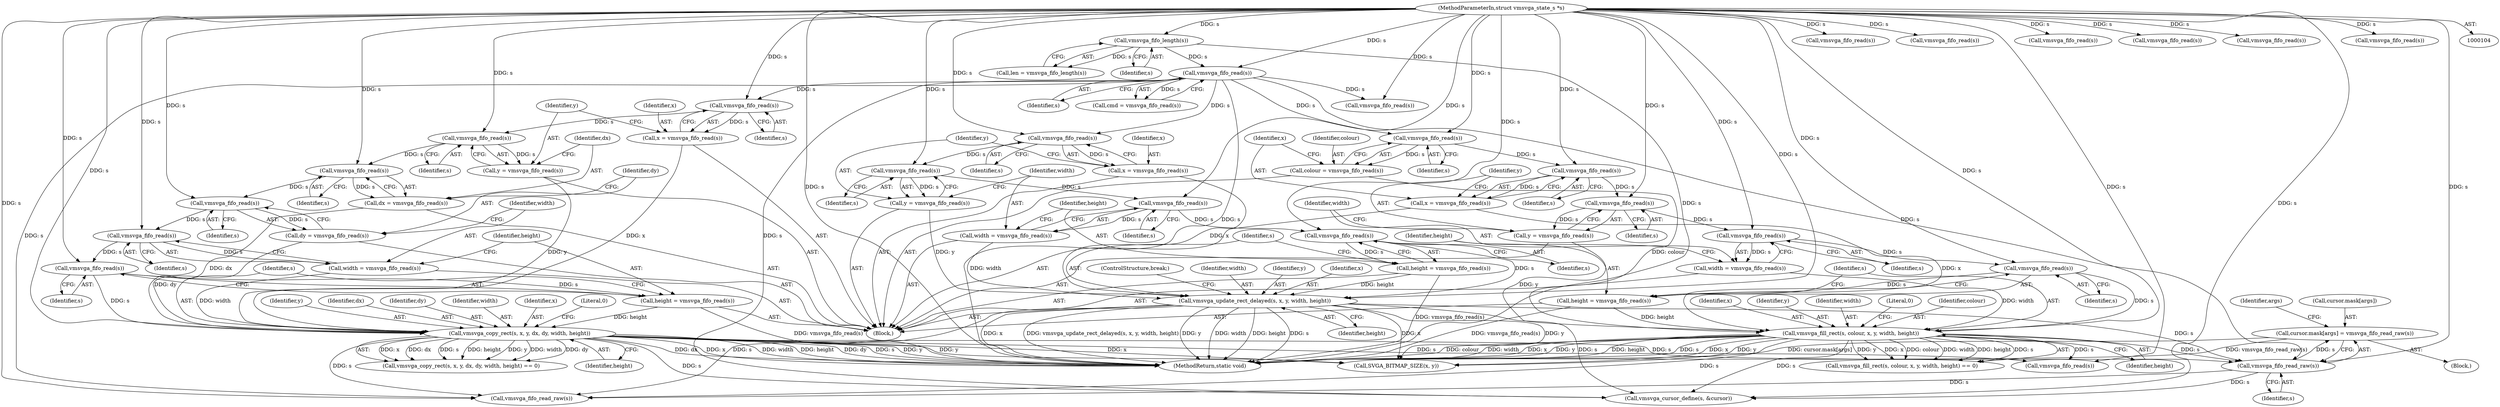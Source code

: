 digraph "0_qemu_167d97a3def77ee2dbf6e908b0ecbfe2103977db@array" {
"1000411" [label="(Call,cursor.mask[args] = vmsvga_fifo_read_raw(s))"];
"1000417" [label="(Call,vmsvga_fifo_read_raw(s))"];
"1000264" [label="(Call,vmsvga_copy_rect(s, x, y, dx, dy, width, height))"];
"1000260" [label="(Call,vmsvga_fifo_read(s))"];
"1000256" [label="(Call,vmsvga_fifo_read(s))"];
"1000252" [label="(Call,vmsvga_fifo_read(s))"];
"1000248" [label="(Call,vmsvga_fifo_read(s))"];
"1000244" [label="(Call,vmsvga_fifo_read(s))"];
"1000240" [label="(Call,vmsvga_fifo_read(s))"];
"1000145" [label="(Call,vmsvga_fifo_read(s))"];
"1000125" [label="(Call,vmsvga_fifo_length(s))"];
"1000105" [label="(MethodParameterIn,struct vmsvga_state_s *s)"];
"1000238" [label="(Call,x = vmsvga_fifo_read(s))"];
"1000242" [label="(Call,y = vmsvga_fifo_read(s))"];
"1000246" [label="(Call,dx = vmsvga_fifo_read(s))"];
"1000250" [label="(Call,dy = vmsvga_fifo_read(s))"];
"1000254" [label="(Call,width = vmsvga_fifo_read(s))"];
"1000258" [label="(Call,height = vmsvga_fifo_read(s))"];
"1000175" [label="(Call,vmsvga_update_rect_delayed(s, x, y, width, height))"];
"1000173" [label="(Call,vmsvga_fifo_read(s))"];
"1000169" [label="(Call,vmsvga_fifo_read(s))"];
"1000165" [label="(Call,vmsvga_fifo_read(s))"];
"1000161" [label="(Call,vmsvga_fifo_read(s))"];
"1000159" [label="(Call,x = vmsvga_fifo_read(s))"];
"1000163" [label="(Call,y = vmsvga_fifo_read(s))"];
"1000167" [label="(Call,width = vmsvga_fifo_read(s))"];
"1000171" [label="(Call,height = vmsvga_fifo_read(s))"];
"1000214" [label="(Call,vmsvga_fill_rect(s, colour, x, y, width, height))"];
"1000210" [label="(Call,vmsvga_fifo_read(s))"];
"1000206" [label="(Call,vmsvga_fifo_read(s))"];
"1000202" [label="(Call,vmsvga_fifo_read(s))"];
"1000198" [label="(Call,vmsvga_fifo_read(s))"];
"1000194" [label="(Call,vmsvga_fifo_read(s))"];
"1000192" [label="(Call,colour = vmsvga_fifo_read(s))"];
"1000196" [label="(Call,x = vmsvga_fifo_read(s))"];
"1000200" [label="(Call,y = vmsvga_fifo_read(s))"];
"1000204" [label="(Call,width = vmsvga_fifo_read(s))"];
"1000208" [label="(Call,height = vmsvga_fifo_read(s))"];
"1000205" [label="(Identifier,width)"];
"1000195" [label="(Identifier,s)"];
"1000217" [label="(Identifier,x)"];
"1000440" [label="(Call,vmsvga_fifo_read_raw(s))"];
"1000169" [label="(Call,vmsvga_fifo_read(s))"];
"1000293" [label="(Call,vmsvga_fifo_read(s))"];
"1000218" [label="(Identifier,y)"];
"1000259" [label="(Identifier,height)"];
"1000240" [label="(Call,vmsvga_fifo_read(s))"];
"1000161" [label="(Call,vmsvga_fifo_read(s))"];
"1000219" [label="(Identifier,width)"];
"1000410" [label="(Block,)"];
"1000177" [label="(Identifier,x)"];
"1000305" [label="(Call,vmsvga_fifo_read(s))"];
"1000272" [label="(Literal,0)"];
"1000204" [label="(Call,width = vmsvga_fifo_read(s))"];
"1000248" [label="(Call,vmsvga_fifo_read(s))"];
"1000329" [label="(Call,vmsvga_fifo_read(s))"];
"1000207" [label="(Identifier,s)"];
"1000147" [label="(Block,)"];
"1000167" [label="(Call,width = vmsvga_fifo_read(s))"];
"1000251" [label="(Identifier,dy)"];
"1000172" [label="(Identifier,height)"];
"1000539" [label="(Call,vmsvga_fifo_read(s))"];
"1000254" [label="(Call,width = vmsvga_fifo_read(s))"];
"1000193" [label="(Identifier,colour)"];
"1000321" [label="(Call,vmsvga_fifo_read(s))"];
"1000176" [label="(Identifier,s)"];
"1000253" [label="(Identifier,s)"];
"1000203" [label="(Identifier,s)"];
"1000211" [label="(Identifier,s)"];
"1000171" [label="(Call,height = vmsvga_fifo_read(s))"];
"1000323" [label="(Call,vmsvga_fifo_read(s))"];
"1000162" [label="(Identifier,s)"];
"1000200" [label="(Call,y = vmsvga_fifo_read(s))"];
"1000299" [label="(Call,vmsvga_fifo_read(s))"];
"1000267" [label="(Identifier,y)"];
"1000250" [label="(Call,dy = vmsvga_fifo_read(s))"];
"1000160" [label="(Identifier,x)"];
"1000164" [label="(Identifier,y)"];
"1000238" [label="(Call,x = vmsvga_fifo_read(s))"];
"1000165" [label="(Call,vmsvga_fifo_read(s))"];
"1000221" [label="(Literal,0)"];
"1000199" [label="(Identifier,s)"];
"1000146" [label="(Identifier,s)"];
"1000255" [label="(Identifier,width)"];
"1000194" [label="(Call,vmsvga_fifo_read(s))"];
"1000417" [label="(Call,vmsvga_fifo_read_raw(s))"];
"1000197" [label="(Identifier,x)"];
"1000168" [label="(Identifier,width)"];
"1000268" [label="(Identifier,dx)"];
"1000249" [label="(Identifier,s)"];
"1000170" [label="(Identifier,s)"];
"1000206" [label="(Call,vmsvga_fifo_read(s))"];
"1000159" [label="(Call,x = vmsvga_fifo_read(s))"];
"1000192" [label="(Call,colour = vmsvga_fifo_read(s))"];
"1000241" [label="(Identifier,s)"];
"1000257" [label="(Identifier,s)"];
"1000209" [label="(Identifier,height)"];
"1000145" [label="(Call,vmsvga_fifo_read(s))"];
"1000265" [label="(Identifier,s)"];
"1000411" [label="(Call,cursor.mask[args] = vmsvga_fifo_read_raw(s))"];
"1000563" [label="(MethodReturn,static void)"];
"1000252" [label="(Call,vmsvga_fifo_read(s))"];
"1000180" [label="(Identifier,height)"];
"1000181" [label="(ControlStructure,break;)"];
"1000244" [label="(Call,vmsvga_fifo_read(s))"];
"1000125" [label="(Call,vmsvga_fifo_length(s))"];
"1000243" [label="(Identifier,y)"];
"1000173" [label="(Call,vmsvga_fifo_read(s))"];
"1000412" [label="(Call,cursor.mask[args])"];
"1000215" [label="(Identifier,s)"];
"1000198" [label="(Call,vmsvga_fifo_read(s))"];
"1000105" [label="(MethodParameterIn,struct vmsvga_state_s *s)"];
"1000210" [label="(Call,vmsvga_fifo_read(s))"];
"1000126" [label="(Identifier,s)"];
"1000214" [label="(Call,vmsvga_fill_rect(s, colour, x, y, width, height))"];
"1000220" [label="(Identifier,height)"];
"1000201" [label="(Identifier,y)"];
"1000269" [label="(Identifier,dy)"];
"1000260" [label="(Call,vmsvga_fifo_read(s))"];
"1000246" [label="(Call,dx = vmsvga_fifo_read(s))"];
"1000245" [label="(Identifier,s)"];
"1000261" [label="(Identifier,s)"];
"1000175" [label="(Call,vmsvga_update_rect_delayed(s, x, y, width, height))"];
"1000208" [label="(Call,height = vmsvga_fifo_read(s))"];
"1000256" [label="(Call,vmsvga_fifo_read(s))"];
"1000163" [label="(Call,y = vmsvga_fifo_read(s))"];
"1000196" [label="(Call,x = vmsvga_fifo_read(s))"];
"1000216" [label="(Identifier,colour)"];
"1000179" [label="(Identifier,width)"];
"1000409" [label="(Identifier,args)"];
"1000271" [label="(Identifier,height)"];
"1000174" [label="(Identifier,s)"];
"1000166" [label="(Identifier,s)"];
"1000270" [label="(Identifier,width)"];
"1000202" [label="(Call,vmsvga_fifo_read(s))"];
"1000239" [label="(Identifier,x)"];
"1000178" [label="(Identifier,y)"];
"1000213" [label="(Call,vmsvga_fill_rect(s, colour, x, y, width, height) == 0)"];
"1000313" [label="(Call,vmsvga_fifo_read(s))"];
"1000405" [label="(Call,SVGA_BITMAP_SIZE(x, y))"];
"1000442" [label="(Call,vmsvga_cursor_define(s, &cursor))"];
"1000242" [label="(Call,y = vmsvga_fifo_read(s))"];
"1000143" [label="(Call,cmd = vmsvga_fifo_read(s))"];
"1000264" [label="(Call,vmsvga_copy_rect(s, x, y, dx, dy, width, height))"];
"1000258" [label="(Call,height = vmsvga_fifo_read(s))"];
"1000247" [label="(Identifier,dx)"];
"1000266" [label="(Identifier,x)"];
"1000263" [label="(Call,vmsvga_copy_rect(s, x, y, dx, dy, width, height) == 0)"];
"1000123" [label="(Call,len = vmsvga_fifo_length(s))"];
"1000418" [label="(Identifier,s)"];
"1000411" -> "1000410"  [label="AST: "];
"1000411" -> "1000417"  [label="CFG: "];
"1000412" -> "1000411"  [label="AST: "];
"1000417" -> "1000411"  [label="AST: "];
"1000409" -> "1000411"  [label="CFG: "];
"1000411" -> "1000563"  [label="DDG: cursor.mask[args]"];
"1000411" -> "1000563"  [label="DDG: vmsvga_fifo_read_raw(s)"];
"1000417" -> "1000411"  [label="DDG: s"];
"1000417" -> "1000418"  [label="CFG: "];
"1000418" -> "1000417"  [label="AST: "];
"1000264" -> "1000417"  [label="DDG: s"];
"1000175" -> "1000417"  [label="DDG: s"];
"1000214" -> "1000417"  [label="DDG: s"];
"1000145" -> "1000417"  [label="DDG: s"];
"1000105" -> "1000417"  [label="DDG: s"];
"1000417" -> "1000440"  [label="DDG: s"];
"1000417" -> "1000442"  [label="DDG: s"];
"1000264" -> "1000263"  [label="AST: "];
"1000264" -> "1000271"  [label="CFG: "];
"1000265" -> "1000264"  [label="AST: "];
"1000266" -> "1000264"  [label="AST: "];
"1000267" -> "1000264"  [label="AST: "];
"1000268" -> "1000264"  [label="AST: "];
"1000269" -> "1000264"  [label="AST: "];
"1000270" -> "1000264"  [label="AST: "];
"1000271" -> "1000264"  [label="AST: "];
"1000272" -> "1000264"  [label="CFG: "];
"1000264" -> "1000563"  [label="DDG: dy"];
"1000264" -> "1000563"  [label="DDG: s"];
"1000264" -> "1000563"  [label="DDG: y"];
"1000264" -> "1000563"  [label="DDG: dx"];
"1000264" -> "1000563"  [label="DDG: x"];
"1000264" -> "1000563"  [label="DDG: width"];
"1000264" -> "1000563"  [label="DDG: height"];
"1000264" -> "1000263"  [label="DDG: x"];
"1000264" -> "1000263"  [label="DDG: dx"];
"1000264" -> "1000263"  [label="DDG: s"];
"1000264" -> "1000263"  [label="DDG: height"];
"1000264" -> "1000263"  [label="DDG: y"];
"1000264" -> "1000263"  [label="DDG: width"];
"1000264" -> "1000263"  [label="DDG: dy"];
"1000260" -> "1000264"  [label="DDG: s"];
"1000105" -> "1000264"  [label="DDG: s"];
"1000238" -> "1000264"  [label="DDG: x"];
"1000242" -> "1000264"  [label="DDG: y"];
"1000246" -> "1000264"  [label="DDG: dx"];
"1000250" -> "1000264"  [label="DDG: dy"];
"1000254" -> "1000264"  [label="DDG: width"];
"1000258" -> "1000264"  [label="DDG: height"];
"1000264" -> "1000405"  [label="DDG: x"];
"1000264" -> "1000405"  [label="DDG: y"];
"1000264" -> "1000440"  [label="DDG: s"];
"1000264" -> "1000442"  [label="DDG: s"];
"1000264" -> "1000539"  [label="DDG: s"];
"1000260" -> "1000258"  [label="AST: "];
"1000260" -> "1000261"  [label="CFG: "];
"1000261" -> "1000260"  [label="AST: "];
"1000258" -> "1000260"  [label="CFG: "];
"1000260" -> "1000258"  [label="DDG: s"];
"1000256" -> "1000260"  [label="DDG: s"];
"1000105" -> "1000260"  [label="DDG: s"];
"1000256" -> "1000254"  [label="AST: "];
"1000256" -> "1000257"  [label="CFG: "];
"1000257" -> "1000256"  [label="AST: "];
"1000254" -> "1000256"  [label="CFG: "];
"1000256" -> "1000254"  [label="DDG: s"];
"1000252" -> "1000256"  [label="DDG: s"];
"1000105" -> "1000256"  [label="DDG: s"];
"1000252" -> "1000250"  [label="AST: "];
"1000252" -> "1000253"  [label="CFG: "];
"1000253" -> "1000252"  [label="AST: "];
"1000250" -> "1000252"  [label="CFG: "];
"1000252" -> "1000250"  [label="DDG: s"];
"1000248" -> "1000252"  [label="DDG: s"];
"1000105" -> "1000252"  [label="DDG: s"];
"1000248" -> "1000246"  [label="AST: "];
"1000248" -> "1000249"  [label="CFG: "];
"1000249" -> "1000248"  [label="AST: "];
"1000246" -> "1000248"  [label="CFG: "];
"1000248" -> "1000246"  [label="DDG: s"];
"1000244" -> "1000248"  [label="DDG: s"];
"1000105" -> "1000248"  [label="DDG: s"];
"1000244" -> "1000242"  [label="AST: "];
"1000244" -> "1000245"  [label="CFG: "];
"1000245" -> "1000244"  [label="AST: "];
"1000242" -> "1000244"  [label="CFG: "];
"1000244" -> "1000242"  [label="DDG: s"];
"1000240" -> "1000244"  [label="DDG: s"];
"1000105" -> "1000244"  [label="DDG: s"];
"1000240" -> "1000238"  [label="AST: "];
"1000240" -> "1000241"  [label="CFG: "];
"1000241" -> "1000240"  [label="AST: "];
"1000238" -> "1000240"  [label="CFG: "];
"1000240" -> "1000238"  [label="DDG: s"];
"1000145" -> "1000240"  [label="DDG: s"];
"1000105" -> "1000240"  [label="DDG: s"];
"1000145" -> "1000143"  [label="AST: "];
"1000145" -> "1000146"  [label="CFG: "];
"1000146" -> "1000145"  [label="AST: "];
"1000143" -> "1000145"  [label="CFG: "];
"1000145" -> "1000563"  [label="DDG: s"];
"1000145" -> "1000143"  [label="DDG: s"];
"1000125" -> "1000145"  [label="DDG: s"];
"1000105" -> "1000145"  [label="DDG: s"];
"1000145" -> "1000161"  [label="DDG: s"];
"1000145" -> "1000194"  [label="DDG: s"];
"1000145" -> "1000293"  [label="DDG: s"];
"1000145" -> "1000440"  [label="DDG: s"];
"1000145" -> "1000442"  [label="DDG: s"];
"1000125" -> "1000123"  [label="AST: "];
"1000125" -> "1000126"  [label="CFG: "];
"1000126" -> "1000125"  [label="AST: "];
"1000123" -> "1000125"  [label="CFG: "];
"1000125" -> "1000563"  [label="DDG: s"];
"1000125" -> "1000123"  [label="DDG: s"];
"1000105" -> "1000125"  [label="DDG: s"];
"1000105" -> "1000104"  [label="AST: "];
"1000105" -> "1000563"  [label="DDG: s"];
"1000105" -> "1000161"  [label="DDG: s"];
"1000105" -> "1000165"  [label="DDG: s"];
"1000105" -> "1000169"  [label="DDG: s"];
"1000105" -> "1000173"  [label="DDG: s"];
"1000105" -> "1000175"  [label="DDG: s"];
"1000105" -> "1000194"  [label="DDG: s"];
"1000105" -> "1000198"  [label="DDG: s"];
"1000105" -> "1000202"  [label="DDG: s"];
"1000105" -> "1000206"  [label="DDG: s"];
"1000105" -> "1000210"  [label="DDG: s"];
"1000105" -> "1000214"  [label="DDG: s"];
"1000105" -> "1000293"  [label="DDG: s"];
"1000105" -> "1000299"  [label="DDG: s"];
"1000105" -> "1000305"  [label="DDG: s"];
"1000105" -> "1000313"  [label="DDG: s"];
"1000105" -> "1000321"  [label="DDG: s"];
"1000105" -> "1000323"  [label="DDG: s"];
"1000105" -> "1000329"  [label="DDG: s"];
"1000105" -> "1000440"  [label="DDG: s"];
"1000105" -> "1000442"  [label="DDG: s"];
"1000105" -> "1000539"  [label="DDG: s"];
"1000238" -> "1000147"  [label="AST: "];
"1000239" -> "1000238"  [label="AST: "];
"1000243" -> "1000238"  [label="CFG: "];
"1000242" -> "1000147"  [label="AST: "];
"1000243" -> "1000242"  [label="AST: "];
"1000247" -> "1000242"  [label="CFG: "];
"1000246" -> "1000147"  [label="AST: "];
"1000247" -> "1000246"  [label="AST: "];
"1000251" -> "1000246"  [label="CFG: "];
"1000250" -> "1000147"  [label="AST: "];
"1000251" -> "1000250"  [label="AST: "];
"1000255" -> "1000250"  [label="CFG: "];
"1000254" -> "1000147"  [label="AST: "];
"1000255" -> "1000254"  [label="AST: "];
"1000259" -> "1000254"  [label="CFG: "];
"1000258" -> "1000147"  [label="AST: "];
"1000259" -> "1000258"  [label="AST: "];
"1000265" -> "1000258"  [label="CFG: "];
"1000258" -> "1000563"  [label="DDG: vmsvga_fifo_read(s)"];
"1000175" -> "1000147"  [label="AST: "];
"1000175" -> "1000180"  [label="CFG: "];
"1000176" -> "1000175"  [label="AST: "];
"1000177" -> "1000175"  [label="AST: "];
"1000178" -> "1000175"  [label="AST: "];
"1000179" -> "1000175"  [label="AST: "];
"1000180" -> "1000175"  [label="AST: "];
"1000181" -> "1000175"  [label="CFG: "];
"1000175" -> "1000563"  [label="DDG: y"];
"1000175" -> "1000563"  [label="DDG: width"];
"1000175" -> "1000563"  [label="DDG: height"];
"1000175" -> "1000563"  [label="DDG: s"];
"1000175" -> "1000563"  [label="DDG: x"];
"1000175" -> "1000563"  [label="DDG: vmsvga_update_rect_delayed(s, x, y, width, height)"];
"1000173" -> "1000175"  [label="DDG: s"];
"1000159" -> "1000175"  [label="DDG: x"];
"1000163" -> "1000175"  [label="DDG: y"];
"1000167" -> "1000175"  [label="DDG: width"];
"1000171" -> "1000175"  [label="DDG: height"];
"1000175" -> "1000405"  [label="DDG: x"];
"1000175" -> "1000405"  [label="DDG: y"];
"1000175" -> "1000440"  [label="DDG: s"];
"1000175" -> "1000442"  [label="DDG: s"];
"1000173" -> "1000171"  [label="AST: "];
"1000173" -> "1000174"  [label="CFG: "];
"1000174" -> "1000173"  [label="AST: "];
"1000171" -> "1000173"  [label="CFG: "];
"1000173" -> "1000171"  [label="DDG: s"];
"1000169" -> "1000173"  [label="DDG: s"];
"1000169" -> "1000167"  [label="AST: "];
"1000169" -> "1000170"  [label="CFG: "];
"1000170" -> "1000169"  [label="AST: "];
"1000167" -> "1000169"  [label="CFG: "];
"1000169" -> "1000167"  [label="DDG: s"];
"1000165" -> "1000169"  [label="DDG: s"];
"1000165" -> "1000163"  [label="AST: "];
"1000165" -> "1000166"  [label="CFG: "];
"1000166" -> "1000165"  [label="AST: "];
"1000163" -> "1000165"  [label="CFG: "];
"1000165" -> "1000163"  [label="DDG: s"];
"1000161" -> "1000165"  [label="DDG: s"];
"1000161" -> "1000159"  [label="AST: "];
"1000161" -> "1000162"  [label="CFG: "];
"1000162" -> "1000161"  [label="AST: "];
"1000159" -> "1000161"  [label="CFG: "];
"1000161" -> "1000159"  [label="DDG: s"];
"1000159" -> "1000147"  [label="AST: "];
"1000160" -> "1000159"  [label="AST: "];
"1000164" -> "1000159"  [label="CFG: "];
"1000163" -> "1000147"  [label="AST: "];
"1000164" -> "1000163"  [label="AST: "];
"1000168" -> "1000163"  [label="CFG: "];
"1000167" -> "1000147"  [label="AST: "];
"1000168" -> "1000167"  [label="AST: "];
"1000172" -> "1000167"  [label="CFG: "];
"1000171" -> "1000147"  [label="AST: "];
"1000172" -> "1000171"  [label="AST: "];
"1000176" -> "1000171"  [label="CFG: "];
"1000171" -> "1000563"  [label="DDG: vmsvga_fifo_read(s)"];
"1000214" -> "1000213"  [label="AST: "];
"1000214" -> "1000220"  [label="CFG: "];
"1000215" -> "1000214"  [label="AST: "];
"1000216" -> "1000214"  [label="AST: "];
"1000217" -> "1000214"  [label="AST: "];
"1000218" -> "1000214"  [label="AST: "];
"1000219" -> "1000214"  [label="AST: "];
"1000220" -> "1000214"  [label="AST: "];
"1000221" -> "1000214"  [label="CFG: "];
"1000214" -> "1000563"  [label="DDG: colour"];
"1000214" -> "1000563"  [label="DDG: width"];
"1000214" -> "1000563"  [label="DDG: x"];
"1000214" -> "1000563"  [label="DDG: y"];
"1000214" -> "1000563"  [label="DDG: height"];
"1000214" -> "1000563"  [label="DDG: s"];
"1000214" -> "1000213"  [label="DDG: y"];
"1000214" -> "1000213"  [label="DDG: x"];
"1000214" -> "1000213"  [label="DDG: colour"];
"1000214" -> "1000213"  [label="DDG: width"];
"1000214" -> "1000213"  [label="DDG: height"];
"1000214" -> "1000213"  [label="DDG: s"];
"1000210" -> "1000214"  [label="DDG: s"];
"1000192" -> "1000214"  [label="DDG: colour"];
"1000196" -> "1000214"  [label="DDG: x"];
"1000200" -> "1000214"  [label="DDG: y"];
"1000204" -> "1000214"  [label="DDG: width"];
"1000208" -> "1000214"  [label="DDG: height"];
"1000214" -> "1000405"  [label="DDG: x"];
"1000214" -> "1000405"  [label="DDG: y"];
"1000214" -> "1000440"  [label="DDG: s"];
"1000214" -> "1000442"  [label="DDG: s"];
"1000214" -> "1000539"  [label="DDG: s"];
"1000210" -> "1000208"  [label="AST: "];
"1000210" -> "1000211"  [label="CFG: "];
"1000211" -> "1000210"  [label="AST: "];
"1000208" -> "1000210"  [label="CFG: "];
"1000210" -> "1000208"  [label="DDG: s"];
"1000206" -> "1000210"  [label="DDG: s"];
"1000206" -> "1000204"  [label="AST: "];
"1000206" -> "1000207"  [label="CFG: "];
"1000207" -> "1000206"  [label="AST: "];
"1000204" -> "1000206"  [label="CFG: "];
"1000206" -> "1000204"  [label="DDG: s"];
"1000202" -> "1000206"  [label="DDG: s"];
"1000202" -> "1000200"  [label="AST: "];
"1000202" -> "1000203"  [label="CFG: "];
"1000203" -> "1000202"  [label="AST: "];
"1000200" -> "1000202"  [label="CFG: "];
"1000202" -> "1000200"  [label="DDG: s"];
"1000198" -> "1000202"  [label="DDG: s"];
"1000198" -> "1000196"  [label="AST: "];
"1000198" -> "1000199"  [label="CFG: "];
"1000199" -> "1000198"  [label="AST: "];
"1000196" -> "1000198"  [label="CFG: "];
"1000198" -> "1000196"  [label="DDG: s"];
"1000194" -> "1000198"  [label="DDG: s"];
"1000194" -> "1000192"  [label="AST: "];
"1000194" -> "1000195"  [label="CFG: "];
"1000195" -> "1000194"  [label="AST: "];
"1000192" -> "1000194"  [label="CFG: "];
"1000194" -> "1000192"  [label="DDG: s"];
"1000192" -> "1000147"  [label="AST: "];
"1000193" -> "1000192"  [label="AST: "];
"1000197" -> "1000192"  [label="CFG: "];
"1000196" -> "1000147"  [label="AST: "];
"1000197" -> "1000196"  [label="AST: "];
"1000201" -> "1000196"  [label="CFG: "];
"1000200" -> "1000147"  [label="AST: "];
"1000201" -> "1000200"  [label="AST: "];
"1000205" -> "1000200"  [label="CFG: "];
"1000204" -> "1000147"  [label="AST: "];
"1000205" -> "1000204"  [label="AST: "];
"1000209" -> "1000204"  [label="CFG: "];
"1000208" -> "1000147"  [label="AST: "];
"1000209" -> "1000208"  [label="AST: "];
"1000215" -> "1000208"  [label="CFG: "];
"1000208" -> "1000563"  [label="DDG: vmsvga_fifo_read(s)"];
}
